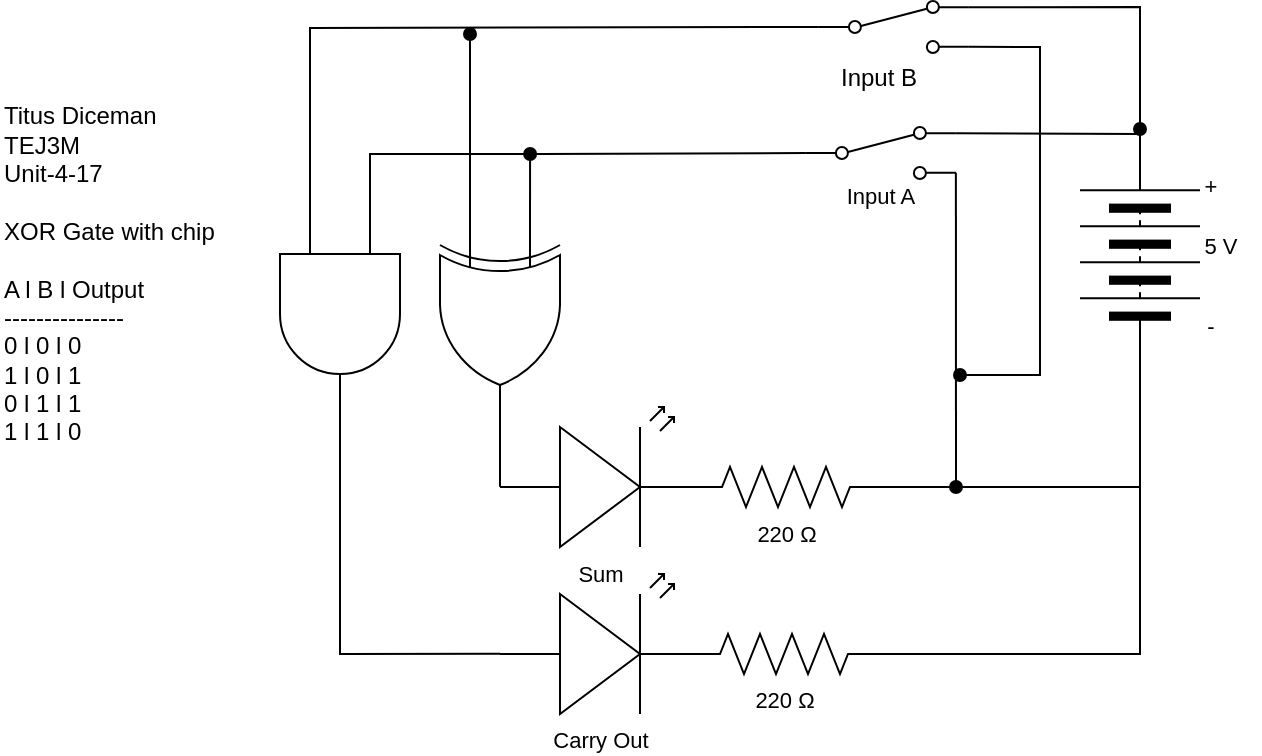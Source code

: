 <mxfile>
    <diagram id="ffboHtNIQQNh704SeMcM" name="Page-1">
        <mxGraphModel dx="418" dy="399" grid="1" gridSize="10" guides="1" tooltips="1" connect="1" arrows="1" fold="1" page="1" pageScale="1" pageWidth="827" pageHeight="1169" math="0" shadow="0">
            <root>
                <mxCell id="0"/>
                <mxCell id="1" parent="0"/>
                <mxCell id="2" value="Titus Diceman&amp;nbsp;&lt;br&gt;TEJ3M&lt;br&gt;Unit-4-17&lt;br&gt;&lt;br&gt;XOR Gate with chip&lt;br&gt;&lt;br&gt;A l B l Output&lt;br&gt;---------------&lt;br&gt;0 l 0 l 0&lt;br&gt;1 l 0 l 1&lt;br&gt;0 l 1 l 1&lt;br&gt;1 l 1 l 0&amp;nbsp;" style="text;html=1;align=left;verticalAlign=middle;resizable=0;points=[];autosize=1;strokeColor=none;fillColor=none;" parent="1" vertex="1">
                    <mxGeometry x="30" y="155" width="130" height="190" as="geometry"/>
                </mxCell>
                <mxCell id="10" style="edgeStyle=none;shape=connector;rounded=0;html=1;exitX=1;exitY=0.12;exitDx=0;exitDy=0;labelBackgroundColor=default;strokeColor=default;fontFamily=Helvetica;fontSize=11;fontColor=default;endArrow=oval;endFill=1;" parent="1" source="5" edge="1">
                    <mxGeometry relative="1" as="geometry">
                        <mxPoint x="600" y="177.5" as="targetPoint"/>
                        <Array as="points">
                            <mxPoint x="600" y="180"/>
                        </Array>
                    </mxGeometry>
                </mxCell>
                <mxCell id="11" style="edgeStyle=none;shape=connector;rounded=0;html=1;exitX=1;exitY=0.88;exitDx=0;exitDy=0;labelBackgroundColor=default;strokeColor=default;fontFamily=Helvetica;fontSize=11;fontColor=default;endArrow=oval;endFill=1;" parent="1" source="5" edge="1">
                    <mxGeometry relative="1" as="geometry">
                        <mxPoint x="508" y="356.5" as="targetPoint"/>
                    </mxGeometry>
                </mxCell>
                <mxCell id="5" value="" style="shape=mxgraph.electrical.electro-mechanical.twoWaySwitch;aspect=fixed;elSwitchState=2;fontFamily=Helvetica;fontSize=11;fontColor=default;" parent="1" vertex="1">
                    <mxGeometry x="432.95" y="176.5" width="75" height="26" as="geometry"/>
                </mxCell>
                <mxCell id="63" style="edgeStyle=none;html=1;exitX=0;exitY=0.57;exitDx=0;exitDy=0;exitPerimeter=0;entryX=1;entryY=0.5;entryDx=0;entryDy=0;entryPerimeter=0;rounded=0;endArrow=none;endFill=0;" parent="1" source="6" target="62" edge="1">
                    <mxGeometry relative="1" as="geometry"/>
                </mxCell>
                <mxCell id="6" value="Sum" style="verticalLabelPosition=bottom;shadow=0;dashed=0;align=center;html=1;verticalAlign=top;shape=mxgraph.electrical.opto_electronics.led_2;pointerEvents=1;fontFamily=Helvetica;fontSize=11;fontColor=default;" parent="1" vertex="1">
                    <mxGeometry x="280" y="316.5" width="100" height="70" as="geometry"/>
                </mxCell>
                <mxCell id="7" value="" style="pointerEvents=1;verticalLabelPosition=bottom;shadow=0;dashed=0;align=center;html=1;verticalAlign=top;shape=mxgraph.electrical.miscellaneous.batteryStack;fontFamily=Helvetica;fontSize=11;fontColor=default;direction=north;" parent="1" vertex="1">
                    <mxGeometry x="570" y="190.5" width="60" height="100" as="geometry"/>
                </mxCell>
                <mxCell id="19" style="edgeStyle=none;shape=connector;rounded=0;html=1;exitX=1;exitY=0.5;exitDx=0;exitDy=0;exitPerimeter=0;labelBackgroundColor=default;strokeColor=default;fontFamily=Helvetica;fontSize=11;fontColor=default;endArrow=none;endFill=0;entryX=0;entryY=0.5;entryDx=0;entryDy=0;" parent="1" source="18" target="7" edge="1">
                    <mxGeometry relative="1" as="geometry">
                        <mxPoint x="570" y="370.676" as="targetPoint"/>
                        <Array as="points">
                            <mxPoint x="600" y="356.5"/>
                        </Array>
                    </mxGeometry>
                </mxCell>
                <mxCell id="18" value="220&amp;nbsp;Ω" style="pointerEvents=1;verticalLabelPosition=bottom;shadow=0;dashed=0;align=center;html=1;verticalAlign=top;shape=mxgraph.electrical.resistors.resistor_2;fontFamily=Helvetica;fontSize=11;fontColor=default;" parent="1" vertex="1">
                    <mxGeometry x="373" y="346.5" width="100" height="20" as="geometry"/>
                </mxCell>
                <mxCell id="20" value="-" style="text;html=1;align=center;verticalAlign=middle;resizable=0;points=[];autosize=1;strokeColor=none;fillColor=none;fontSize=11;fontFamily=Helvetica;fontColor=default;" parent="1" vertex="1">
                    <mxGeometry x="620" y="260.5" width="30" height="30" as="geometry"/>
                </mxCell>
                <mxCell id="21" value="+" style="text;html=1;align=center;verticalAlign=middle;resizable=0;points=[];autosize=1;strokeColor=none;fillColor=none;fontSize=11;fontFamily=Helvetica;fontColor=default;" parent="1" vertex="1">
                    <mxGeometry x="620" y="190.5" width="30" height="30" as="geometry"/>
                </mxCell>
                <mxCell id="22" value="5 V" style="text;html=1;align=center;verticalAlign=middle;resizable=0;points=[];autosize=1;strokeColor=none;fillColor=none;fontSize=11;fontFamily=Helvetica;fontColor=default;" parent="1" vertex="1">
                    <mxGeometry x="620" y="220.5" width="40" height="30" as="geometry"/>
                </mxCell>
                <mxCell id="24" value="Input A" style="text;html=1;align=center;verticalAlign=middle;resizable=0;points=[];autosize=1;strokeColor=none;fillColor=none;fontSize=11;fontFamily=Helvetica;fontColor=default;" parent="1" vertex="1">
                    <mxGeometry x="440.45" y="195.5" width="60" height="30" as="geometry"/>
                </mxCell>
                <mxCell id="34" style="edgeStyle=none;rounded=0;html=1;exitX=1;exitY=0.12;exitDx=0;exitDy=0;entryX=1;entryY=0.5;entryDx=0;entryDy=0;endArrow=none;endFill=0;" parent="1" source="33" target="7" edge="1">
                    <mxGeometry relative="1" as="geometry">
                        <mxPoint x="610" y="113.5" as="targetPoint"/>
                        <Array as="points">
                            <mxPoint x="600" y="116.5"/>
                        </Array>
                    </mxGeometry>
                </mxCell>
                <mxCell id="35" style="edgeStyle=none;rounded=0;html=1;exitX=1;exitY=0.88;exitDx=0;exitDy=0;endArrow=oval;endFill=1;" parent="1" source="33" edge="1">
                    <mxGeometry relative="1" as="geometry">
                        <mxPoint x="510" y="300.5" as="targetPoint"/>
                        <Array as="points">
                            <mxPoint x="550" y="136.5"/>
                            <mxPoint x="550" y="300.5"/>
                            <mxPoint x="510" y="300.5"/>
                        </Array>
                    </mxGeometry>
                </mxCell>
                <mxCell id="33" value="" style="shape=mxgraph.electrical.electro-mechanical.twoWaySwitch;aspect=fixed;elSwitchState=2;fontFamily=Helvetica;fontSize=11;fontColor=default;" parent="1" vertex="1">
                    <mxGeometry x="439.45" y="113.5" width="75" height="26" as="geometry"/>
                </mxCell>
                <mxCell id="39" value="Input B" style="text;html=1;align=center;verticalAlign=middle;resizable=0;points=[];autosize=1;strokeColor=none;fillColor=none;" parent="1" vertex="1">
                    <mxGeometry x="439.45" y="136.5" width="60" height="30" as="geometry"/>
                </mxCell>
                <mxCell id="79" style="edgeStyle=none;rounded=0;html=1;exitX=0;exitY=0.25;exitDx=0;exitDy=0;exitPerimeter=0;endArrow=oval;endFill=1;" edge="1" parent="1" source="62">
                    <mxGeometry relative="1" as="geometry">
                        <mxPoint x="295.056" y="190.0" as="targetPoint"/>
                    </mxGeometry>
                </mxCell>
                <mxCell id="80" style="edgeStyle=none;rounded=0;html=1;exitX=0;exitY=0.75;exitDx=0;exitDy=0;exitPerimeter=0;endArrow=oval;endFill=1;" edge="1" parent="1" source="62">
                    <mxGeometry relative="1" as="geometry">
                        <mxPoint x="265" y="130" as="targetPoint"/>
                    </mxGeometry>
                </mxCell>
                <mxCell id="62" value="" style="verticalLabelPosition=bottom;shadow=0;dashed=0;align=center;html=1;verticalAlign=top;shape=mxgraph.electrical.logic_gates.logic_gate;operation=xor;direction=south;" parent="1" vertex="1">
                    <mxGeometry x="250" y="225.5" width="60" height="100" as="geometry"/>
                </mxCell>
                <mxCell id="73" style="edgeStyle=none;rounded=0;html=1;exitX=0;exitY=0.57;exitDx=0;exitDy=0;exitPerimeter=0;endArrow=none;endFill=0;" edge="1" parent="1" source="67" target="74">
                    <mxGeometry relative="1" as="geometry">
                        <mxPoint x="200" y="400" as="targetPoint"/>
                        <Array as="points">
                            <mxPoint x="200" y="440"/>
                        </Array>
                    </mxGeometry>
                </mxCell>
                <mxCell id="67" value="Carry Out" style="verticalLabelPosition=bottom;shadow=0;dashed=0;align=center;html=1;verticalAlign=top;shape=mxgraph.electrical.opto_electronics.led_2;pointerEvents=1;fontFamily=Helvetica;fontSize=11;fontColor=default;" vertex="1" parent="1">
                    <mxGeometry x="280" y="400" width="100" height="70" as="geometry"/>
                </mxCell>
                <mxCell id="72" style="edgeStyle=none;html=1;exitX=1;exitY=0.5;exitDx=0;exitDy=0;exitPerimeter=0;rounded=0;endArrow=none;endFill=0;entryX=0;entryY=0.5;entryDx=0;entryDy=0;" edge="1" parent="1" source="68" target="7">
                    <mxGeometry relative="1" as="geometry">
                        <mxPoint x="600" y="360" as="targetPoint"/>
                        <Array as="points">
                            <mxPoint x="600" y="440"/>
                        </Array>
                    </mxGeometry>
                </mxCell>
                <mxCell id="68" value="220&amp;nbsp;Ω" style="pointerEvents=1;verticalLabelPosition=bottom;shadow=0;dashed=0;align=center;html=1;verticalAlign=top;shape=mxgraph.electrical.resistors.resistor_2;fontFamily=Helvetica;fontSize=11;fontColor=default;" vertex="1" parent="1">
                    <mxGeometry x="372" y="430" width="100" height="20" as="geometry"/>
                </mxCell>
                <mxCell id="75" style="edgeStyle=none;rounded=0;html=1;exitX=0;exitY=0.25;exitDx=0;exitDy=0;exitPerimeter=0;endArrow=none;endFill=0;entryX=0;entryY=0.5;entryDx=0;entryDy=0;" edge="1" parent="1" source="74" target="5">
                    <mxGeometry relative="1" as="geometry">
                        <mxPoint x="215" y="180" as="targetPoint"/>
                        <Array as="points">
                            <mxPoint x="215" y="190"/>
                            <mxPoint x="300" y="190"/>
                        </Array>
                    </mxGeometry>
                </mxCell>
                <mxCell id="76" style="edgeStyle=none;rounded=0;html=1;exitX=0;exitY=0.75;exitDx=0;exitDy=0;exitPerimeter=0;entryX=0;entryY=0.5;entryDx=0;entryDy=0;endArrow=none;endFill=0;" edge="1" parent="1" source="74" target="33">
                    <mxGeometry relative="1" as="geometry">
                        <Array as="points">
                            <mxPoint x="185" y="127"/>
                        </Array>
                    </mxGeometry>
                </mxCell>
                <mxCell id="74" value="" style="verticalLabelPosition=bottom;shadow=0;dashed=0;align=center;html=1;verticalAlign=top;shape=mxgraph.electrical.logic_gates.logic_gate;operation=and;direction=south;" vertex="1" parent="1">
                    <mxGeometry x="170" y="220" width="60" height="100" as="geometry"/>
                </mxCell>
            </root>
        </mxGraphModel>
    </diagram>
</mxfile>
